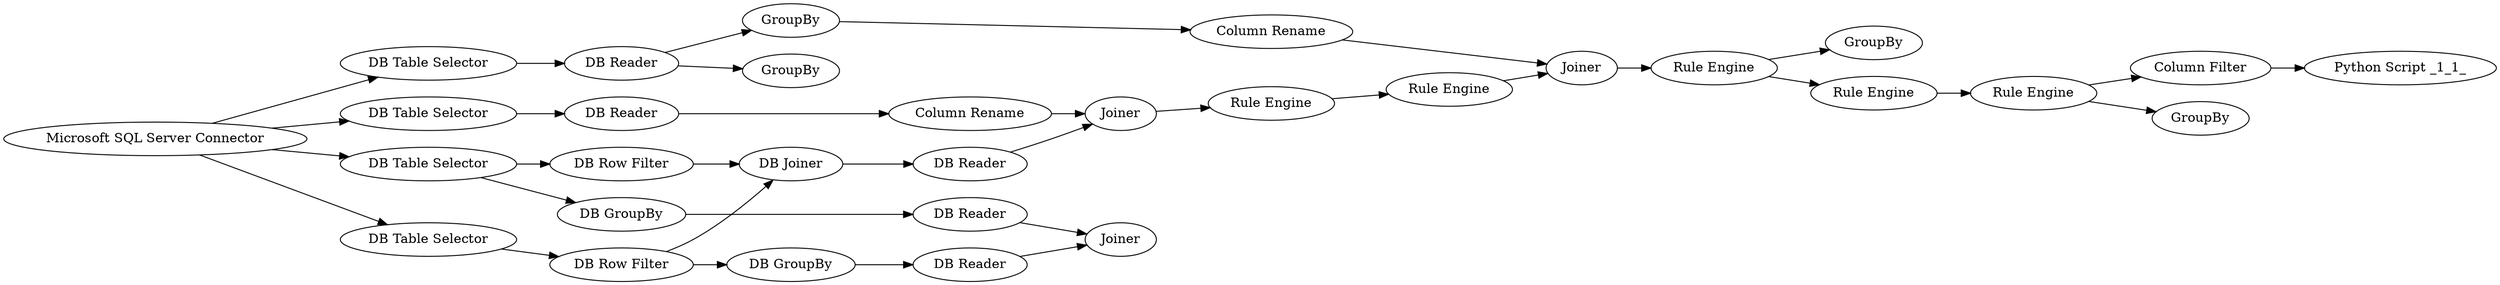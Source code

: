 digraph {
	153 -> 155
	103 -> 151
	150 -> 160
	154 -> 161
	159 -> 157
	173 -> 174
	155 -> 154
	142 -> 143
	162 -> 165
	160 -> 159
	103 -> 124
	162 -> 166
	166 -> 169
	158 -> 157
	103 -> 140
	140 -> 142
	150 -> 171
	103 -> 110
	168 -> 167
	157 -> 162
	140 -> 173
	143 -> 141
	169 -> 170
	174 -> 175
	124 -> 150
	141 -> 154
	146 -> 172
	169 -> 168
	161 -> 158
	110 -> 116
	116 -> 143
	116 -> 146
	172 -> 175
	151 -> 153
	170 [label=GroupBy]
	165 [label=GroupBy]
	167 [label="Python Script _1_1_"]
	103 [label="Microsoft SQL Server Connector"]
	169 [label="Rule Engine"]
	153 [label="DB Reader"]
	162 [label="Rule Engine"]
	151 [label="DB Table Selector"]
	168 [label="Column Filter"]
	161 [label="Rule Engine"]
	154 [label=Joiner]
	110 [label="DB Table Selector"]
	146 [label="DB GroupBy"]
	171 [label=GroupBy]
	141 [label="DB Reader"]
	166 [label="Rule Engine"]
	150 [label="DB Reader"]
	173 [label="DB GroupBy"]
	143 [label="DB Joiner"]
	142 [label="DB Row Filter"]
	158 [label="Rule Engine"]
	174 [label="DB Reader"]
	124 [label="DB Table Selector"]
	172 [label="DB Reader"]
	159 [label="Column Rename"]
	160 [label=GroupBy]
	175 [label=Joiner]
	140 [label="DB Table Selector"]
	157 [label=Joiner]
	116 [label="DB Row Filter"]
	155 [label="Column Rename"]
	rankdir=LR
}
